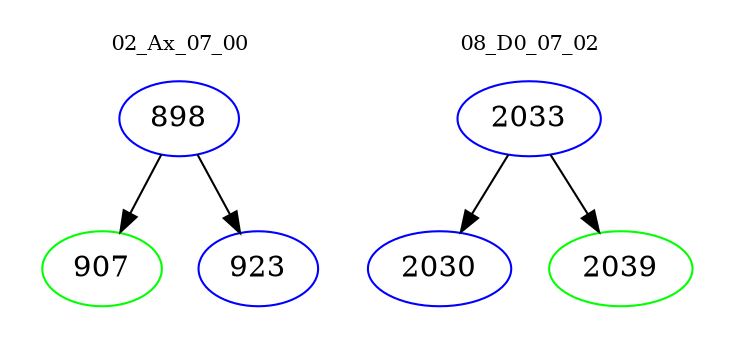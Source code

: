 digraph{
subgraph cluster_0 {
color = white
label = "02_Ax_07_00";
fontsize=10;
T0_898 [label="898", color="blue"]
T0_898 -> T0_907 [color="black"]
T0_907 [label="907", color="green"]
T0_898 -> T0_923 [color="black"]
T0_923 [label="923", color="blue"]
}
subgraph cluster_1 {
color = white
label = "08_D0_07_02";
fontsize=10;
T1_2033 [label="2033", color="blue"]
T1_2033 -> T1_2030 [color="black"]
T1_2030 [label="2030", color="blue"]
T1_2033 -> T1_2039 [color="black"]
T1_2039 [label="2039", color="green"]
}
}
